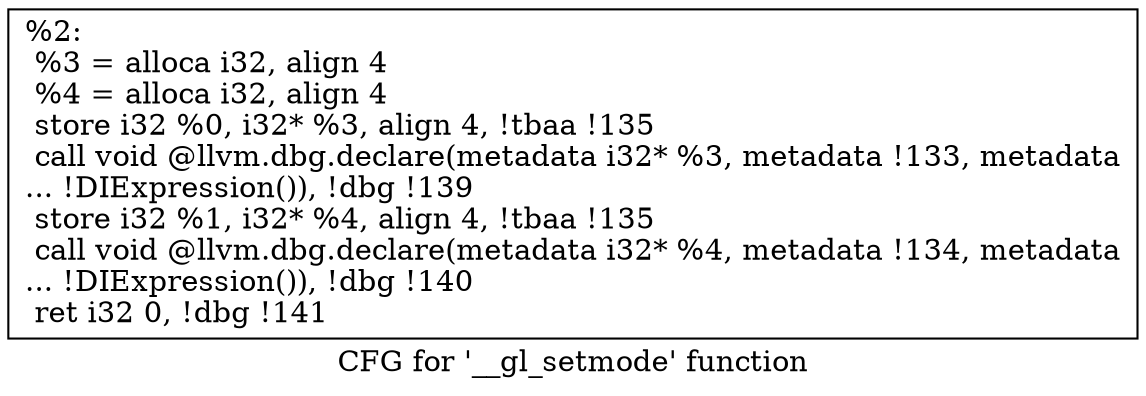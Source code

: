 digraph "CFG for '__gl_setmode' function" {
	label="CFG for '__gl_setmode' function";

	Node0x1315d30 [shape=record,label="{%2:\l  %3 = alloca i32, align 4\l  %4 = alloca i32, align 4\l  store i32 %0, i32* %3, align 4, !tbaa !135\l  call void @llvm.dbg.declare(metadata i32* %3, metadata !133, metadata\l... !DIExpression()), !dbg !139\l  store i32 %1, i32* %4, align 4, !tbaa !135\l  call void @llvm.dbg.declare(metadata i32* %4, metadata !134, metadata\l... !DIExpression()), !dbg !140\l  ret i32 0, !dbg !141\l}"];
}
